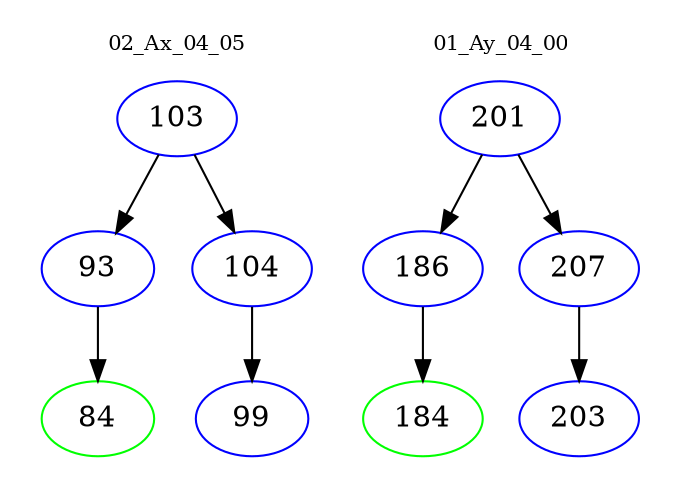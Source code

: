 digraph{
subgraph cluster_0 {
color = white
label = "02_Ax_04_05";
fontsize=10;
T0_103 [label="103", color="blue"]
T0_103 -> T0_93 [color="black"]
T0_93 [label="93", color="blue"]
T0_93 -> T0_84 [color="black"]
T0_84 [label="84", color="green"]
T0_103 -> T0_104 [color="black"]
T0_104 [label="104", color="blue"]
T0_104 -> T0_99 [color="black"]
T0_99 [label="99", color="blue"]
}
subgraph cluster_1 {
color = white
label = "01_Ay_04_00";
fontsize=10;
T1_201 [label="201", color="blue"]
T1_201 -> T1_186 [color="black"]
T1_186 [label="186", color="blue"]
T1_186 -> T1_184 [color="black"]
T1_184 [label="184", color="green"]
T1_201 -> T1_207 [color="black"]
T1_207 [label="207", color="blue"]
T1_207 -> T1_203 [color="black"]
T1_203 [label="203", color="blue"]
}
}
